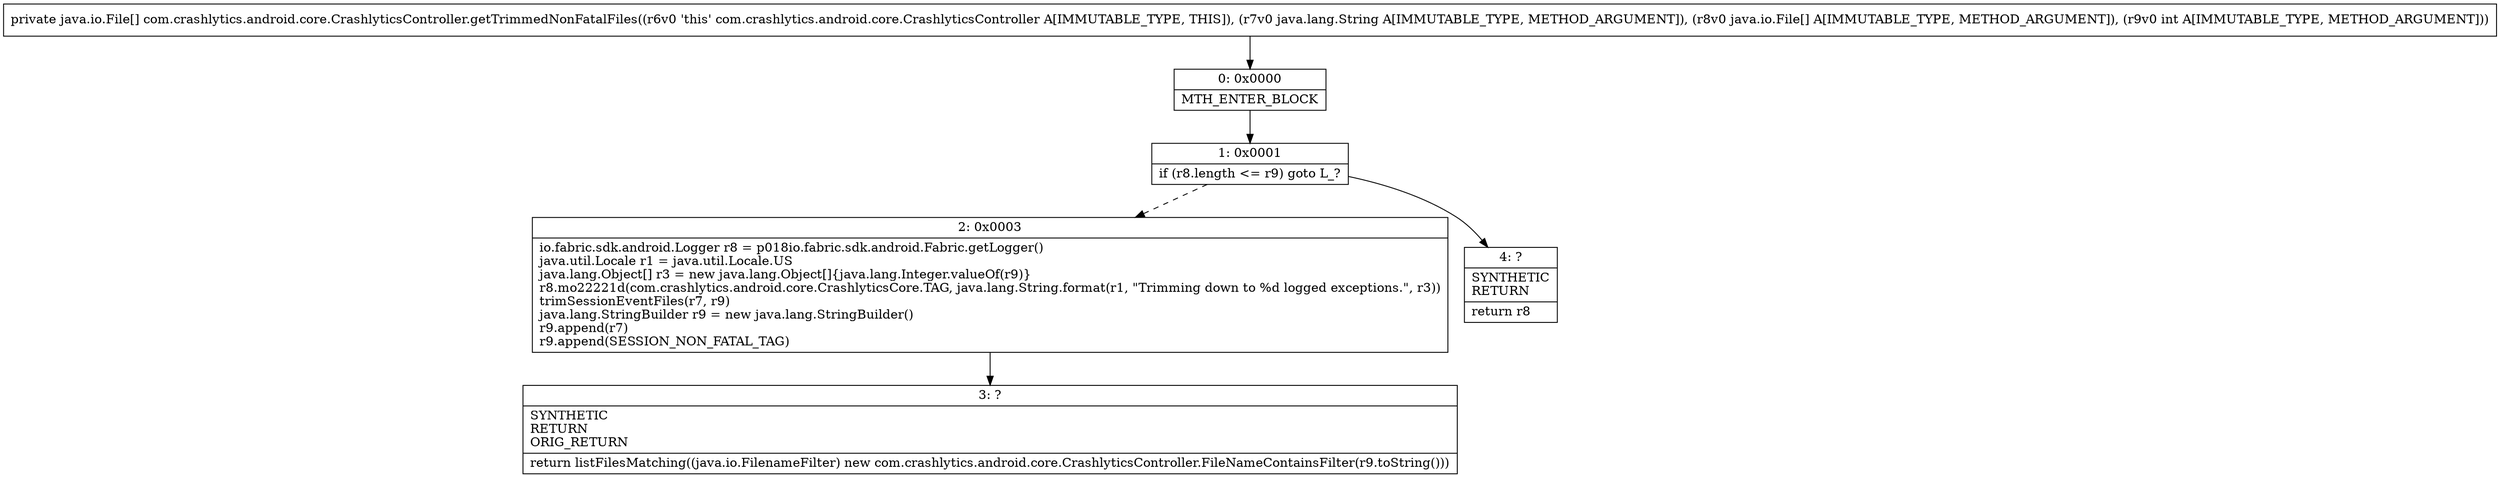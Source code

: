 digraph "CFG forcom.crashlytics.android.core.CrashlyticsController.getTrimmedNonFatalFiles(Ljava\/lang\/String;[Ljava\/io\/File;I)[Ljava\/io\/File;" {
Node_0 [shape=record,label="{0\:\ 0x0000|MTH_ENTER_BLOCK\l}"];
Node_1 [shape=record,label="{1\:\ 0x0001|if (r8.length \<= r9) goto L_?\l}"];
Node_2 [shape=record,label="{2\:\ 0x0003|io.fabric.sdk.android.Logger r8 = p018io.fabric.sdk.android.Fabric.getLogger()\ljava.util.Locale r1 = java.util.Locale.US\ljava.lang.Object[] r3 = new java.lang.Object[]\{java.lang.Integer.valueOf(r9)\}\lr8.mo22221d(com.crashlytics.android.core.CrashlyticsCore.TAG, java.lang.String.format(r1, \"Trimming down to %d logged exceptions.\", r3))\ltrimSessionEventFiles(r7, r9)\ljava.lang.StringBuilder r9 = new java.lang.StringBuilder()\lr9.append(r7)\lr9.append(SESSION_NON_FATAL_TAG)\l}"];
Node_3 [shape=record,label="{3\:\ ?|SYNTHETIC\lRETURN\lORIG_RETURN\l|return listFilesMatching((java.io.FilenameFilter) new com.crashlytics.android.core.CrashlyticsController.FileNameContainsFilter(r9.toString()))\l}"];
Node_4 [shape=record,label="{4\:\ ?|SYNTHETIC\lRETURN\l|return r8\l}"];
MethodNode[shape=record,label="{private java.io.File[] com.crashlytics.android.core.CrashlyticsController.getTrimmedNonFatalFiles((r6v0 'this' com.crashlytics.android.core.CrashlyticsController A[IMMUTABLE_TYPE, THIS]), (r7v0 java.lang.String A[IMMUTABLE_TYPE, METHOD_ARGUMENT]), (r8v0 java.io.File[] A[IMMUTABLE_TYPE, METHOD_ARGUMENT]), (r9v0 int A[IMMUTABLE_TYPE, METHOD_ARGUMENT])) }"];
MethodNode -> Node_0;
Node_0 -> Node_1;
Node_1 -> Node_2[style=dashed];
Node_1 -> Node_4;
Node_2 -> Node_3;
}

